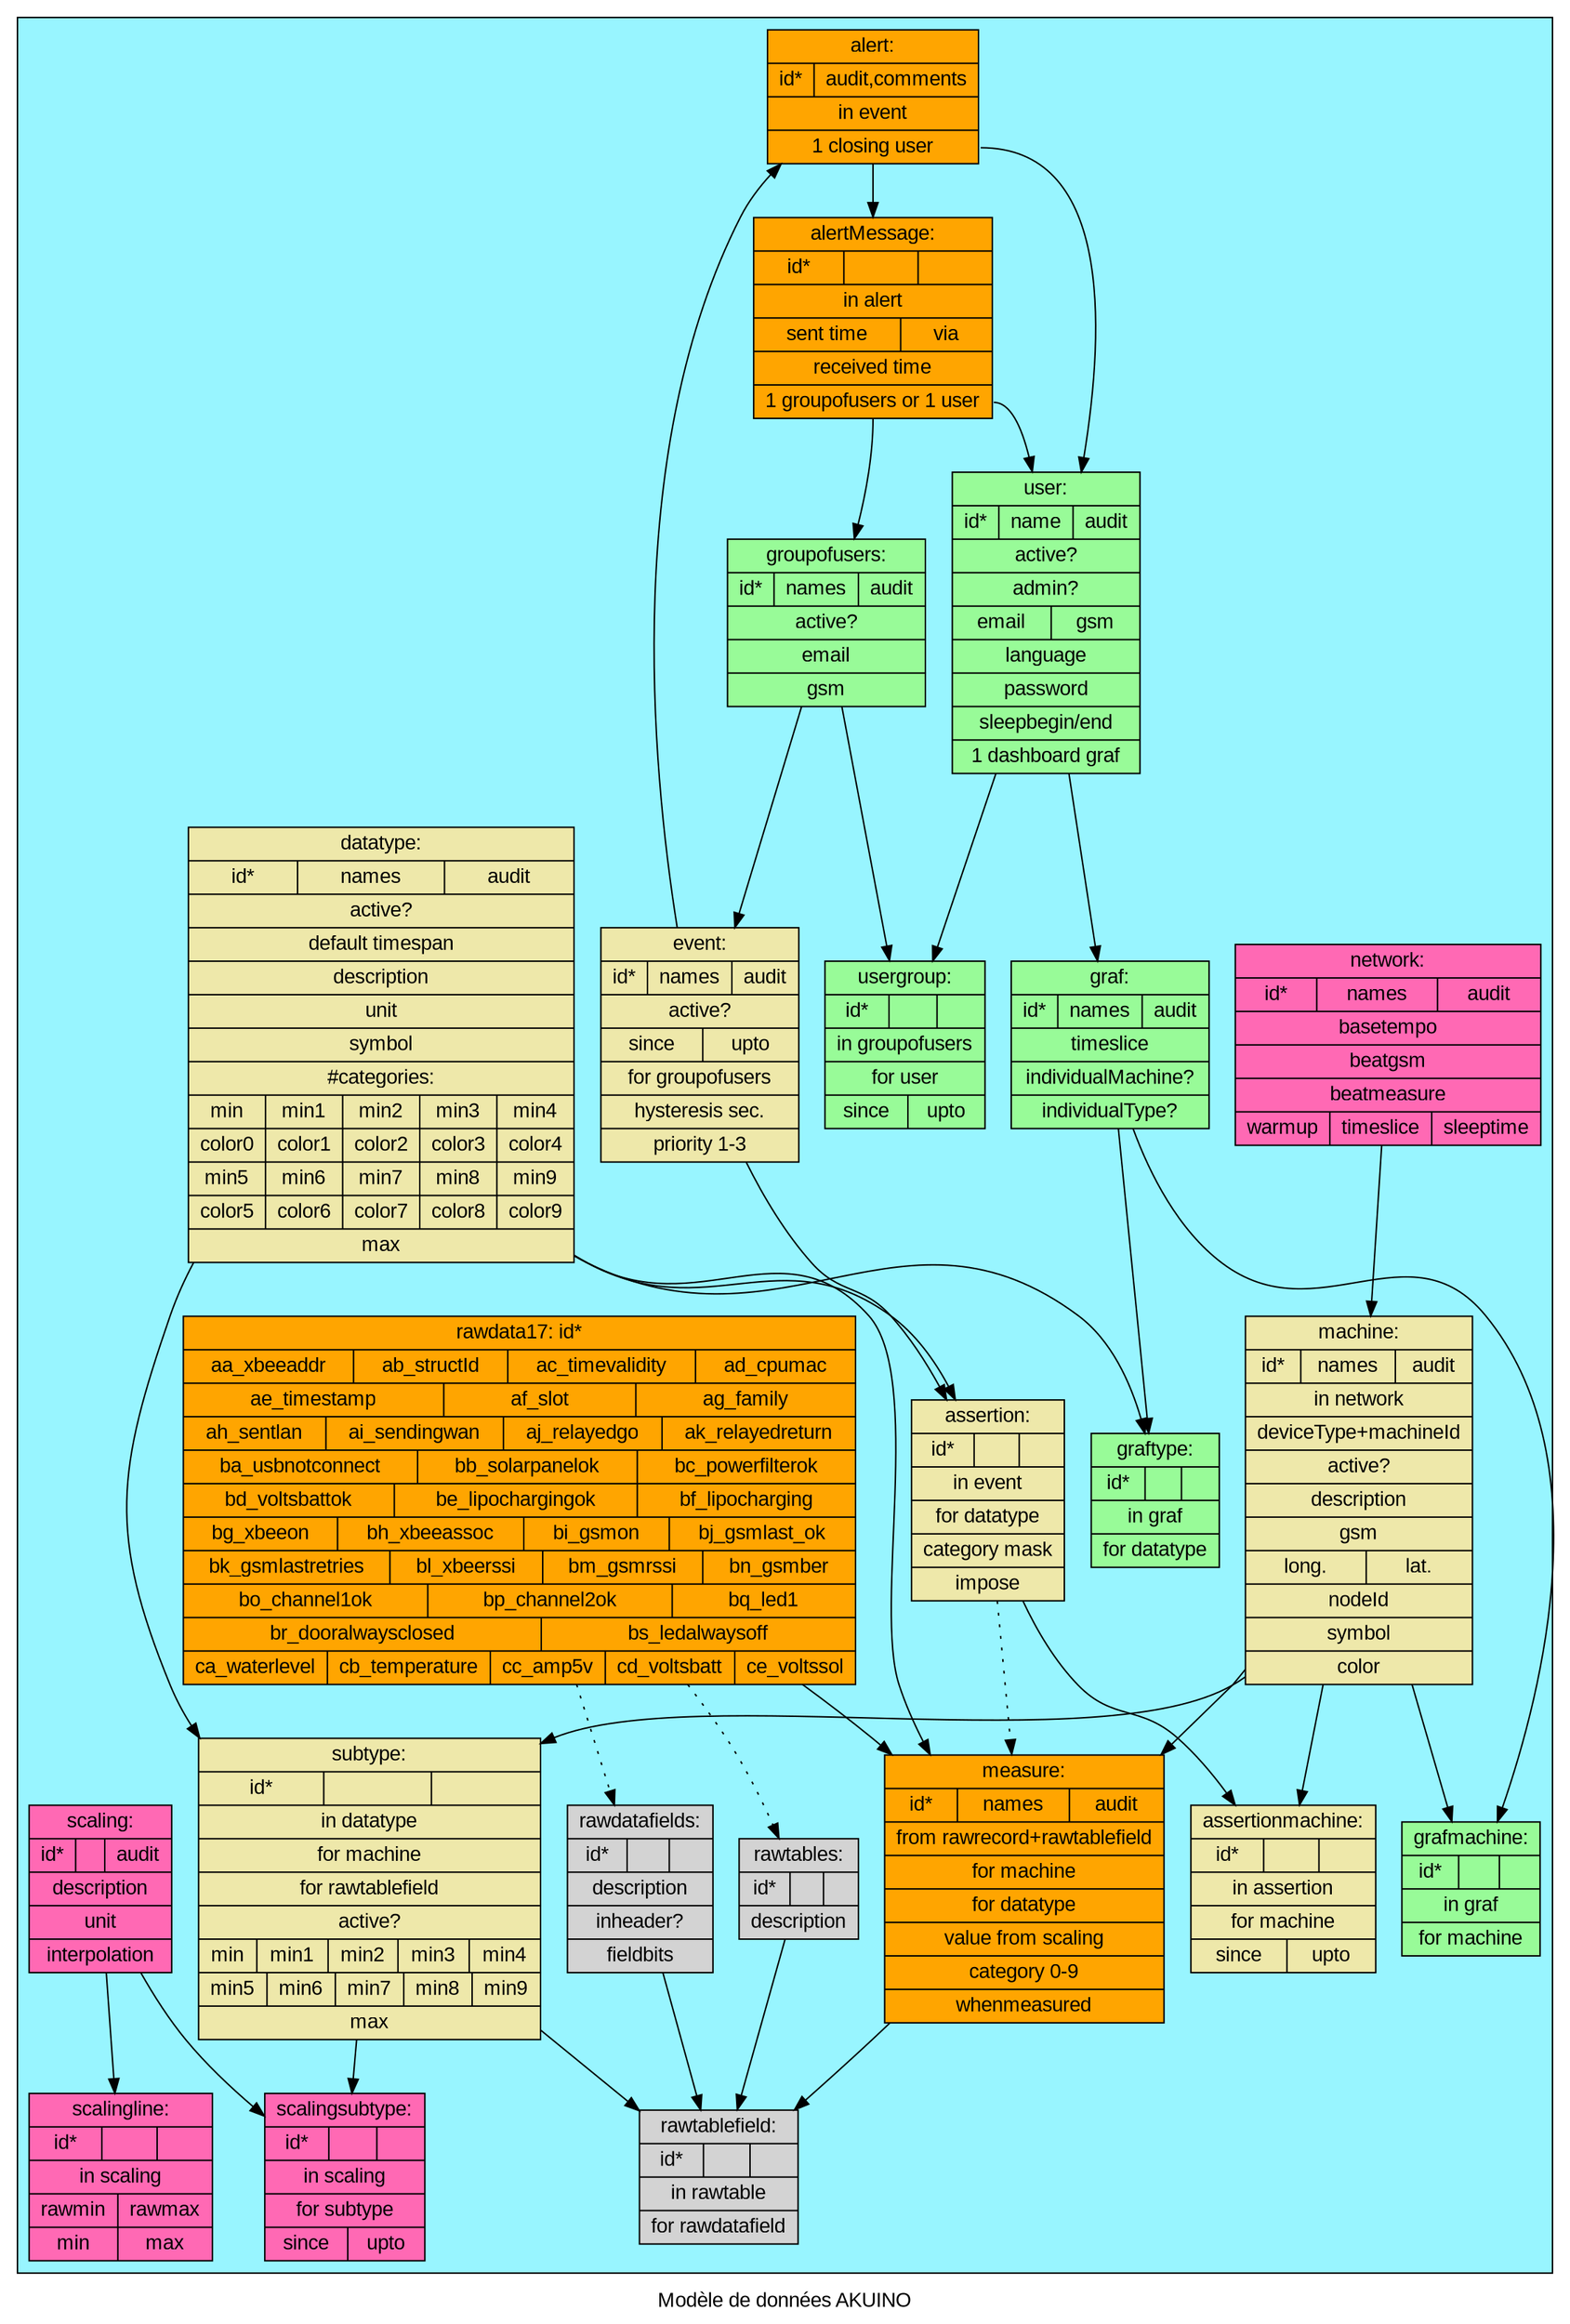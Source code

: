 digraph G {
label="Modèle de données AKUINO";
node [fontname="Arial" shape=record style=filled fillcolor=white];
fontname="Arial";
subgraph cluster_Main{
label="";
bgcolor=cadetblue1;
  alert[label="{alert:|{id*|audit,comments}|in event|<user>1 closing user}" fillcolor=orange];
	alertMessage[label="{alertMessage:|{id*||}|in alert|{sent time|via}|received time|<user>1 groupofusers or 1 user}" fillcolor=orange];
/*
	audit[label="{audit:|id*|via|whenchanged|whochanged|whychanged}" fillcolor=cornsilk3];
	auditalert[label="{auditalert:|audit|id*|whatchanged}" fillcolor=cornsilk3];
	auditgraf[label="{auditgraf:|audit|id*|whatchanged}" fillcolor=cornsilk3];
	auditgroup[label="{auditgroup:|audit|id*|whatchanged}" fillcolor=cornsilk3];
	auditmachine[label="{auditmachine:|audit|id*|whatchanged}" fillcolor=cornsilk3];
	auditnetwork[label="{auditnetwork:|audit|id*|whatchanged}" fillcolor=cornsilk3];
	auditscaling[label="{auditscaling:|audit|id*|whatchanged}" fillcolor=cornsilk3];
	audittype[label="{audittype:|audit|id*|whatchanged}" fillcolor=cornsilk3];
	audituser[label="{audituser:|audit|id*|whatchanged}" fillcolor=cornsilk3];
	auditmeasure to track manual setting changes
*/
	datatype[label="{datatype:|{id*|names|audit}|active?|default timespan|description|unit|symbol|#categories:|{{min|color0}|{min1|color1}|{min2|color2}|{min3|color3}|{min4|color4}}|{{min5|color5}|{min6|color6}|{min7|color7}|{min8|color8}|{min9|color9}}|max}" fillcolor=palegoldenrod];
	event[label="{event:|{id*|names|audit}|active?|{since|upto}|for groupofusers|hysteresis sec.|priority 1-3}" fillcolor=palegoldenrod];
	graf[label="{graf:|{id*|names|audit}|timeslice|individualMachine?|individualType?}" fillcolor=palegreen];
	groupofusers[label="{groupofusers:|{id*|names|audit}|active?|email|gsm}" fillcolor=palegreen];
	machine[label="{machine:|{id*|names|audit}|in network|deviceType+machineId|active?|description|gsm|{long.|lat.}|nodeId|symbol|color}" fillcolor=palegoldenrod];
	measure[label="{measure:|{id*|names|audit}|from rawrecord+rawtablefield|for machine|for datatype|value from scaling|category 0-9|whenmeasured}" fillcolor=orange];
	measure -> rawtablefield
/*
	nameevent[label="{nameevent:|id*|language|name|owner|since}" fillcolor=darkolivegreen1];
	namegraf[label="{namegraf:|id*|language|name|owner|since}" fillcolor=darkolivegreen1];
	namegroup[label="{namegroup:|id*|language|name|owner|since}" fillcolor=darkolivegreen1];
	namemachine[label="{namemachine:|id*|language|name|owner|since}" fillcolor=darkolivegreen1];
	namemeasure[label="{namemeasure:|id*|language|name|owner|since}" fillcolor=darkolivegreen1];
	namenetwork[label="{namenetwork:|id*|language|name|owner|since}" fillcolor=darkolivegreen1];
	nametype[label="{nametype:|id*|language|name|owner|since}" fillcolor=darkolivegreen1];
*/
	network[label="{network:|{id*|names|audit}|basetempo|beatgsm|beatmeasure|{warmup|timeslice|sleeptime}}" fillcolor=hotpink];
	rawtables[label="{rawtables:|{id*| | }|description}" fillcolor=lightgrey];
	rawdatafields[label="{rawdatafields:|{id*| | }|description|inheader?|fieldbits}" fillcolor=lightgrey];
	rawtablefield[label="{rawtablefield:|{id*| | }|in rawtable|for rawdatafield}" fillcolor=lightgrey];
	rawtables->rawtablefield;
	rawdatafields->rawtablefield;
	rawdata17[label="{rawdata17:  id* |{aa_xbeeaddr|ab_structId|ac_timevalidity|ad_cpumac}|{ae_timestamp|af_slot|ag_family}|{ah_sentlan|ai_sendingwan|aj_relayedgo|ak_relayedreturn}|{ba_usbnotconnect|bb_solarpanelok|bc_powerfilterok}|{bd_voltsbattok|be_lipochargingok|bf_lipocharging}|{bg_xbeeon|bh_xbeeassoc|bi_gsmon|bj_gsmlast_ok}|{bk_gsmlastretries|bl_xbeerssi|bm_gsmrssi|bn_gsmber}|{bo_channel1ok|bp_channel2ok|bq_led1}|{br_dooralwaysclosed|bs_ledalwaysoff}|{ca_waterlevel|cb_temperature|cc_amp5v|cd_voltsbatt|ce_voltssol}}" fillcolor=orange];
	scaling[label="{scaling:|{id*||audit}|description|unit|interpolation}" fillcolor=hotpink];
	scalingline[label="{scalingline:|{id*||}|in scaling|{rawmin|rawmax}|{min|max}}" fillcolor=hotpink];
	subtype[label="{subtype:|{id*||}|in datatype|for machine|for rawtablefield|active?|{min|min1|min2|min3|min4}|{min5|min6|min7|min8|min9}|max}" fillcolor=palegoldenrod];
	assertion[label="{assertion:|{id*||}|in event|for datatype|category mask|impose}" fillcolor=palegoldenrod];
	user[label="{user:|{id*|name|audit}|active?|admin?|{email|gsm}|language|password|{sleepbegin/end}|1 dashboard graf}" fillcolor=palegreen];
	usergroup[label="{usergroup:|{id*||}|in groupofusers|for user|{since|upto}}" fillcolor=palegreen];
scalingsubtype[label="{scalingsubtype:|{id*||}|in scaling|for subtype|{since|upto}}" fillcolor=hotpink];
assertionmachine[label="{assertionmachine:|{id*||}|in assertion|for machine|{since|upto}}" fillcolor=palegoldenrod];
//alert -> auditalert[weight=2]; //source="id" target="whatchanged"
alert:user -> user; //source="closinguser" target="id"
alert -> alertMessage;
event -> alert;
/*
auditalert -> audit; //source="audit" target="id"
auditgraf -> audit; //source="audit" target="id"
auditgroup -> audit; //source="audit" target="id"
auditmachine -> audit; //source="audit" target="id"
auditnetwork -> audit; //source="audit" target="id"
auditscaling -> audit; //source="audit" target="id"
audittype -> audit; //source="audit" target="id"
audituser -> audit; //source="audit" target="id"
*/
datatype -> subtype; //source="id" target="datatype"
//datatype -> audittype[weight=2]; //source="id" target="whatchanged"
datatype -> measure; //source="id" target="datatype"
//datatype -> nametype[weight=3]; //source="id" target="owner"
event -> assertion;
//event -> nameevent[weight=3]; //source="id" target="owner"
//graf -> namegraf[weight=3]; //source="id" target="owner"
//graf -> auditgraf[weight=2]; //source="id" target="owner"
user -> graf;
//groupofusers -> auditgroup[weight=2]; //source="id" target="whatchanged"
//groupofusers -> namegroup[weight=3]; //source="id" target="owner"
//machine -> auditmachine[weight=2]; //source="id" target="whatchanged"
machine -> measure; //source="id" target="machine"
//machine -> namemachine[weight=3]; //source="id" target="owner"
machine -> subtype; //source="id" target="machine"
//measure -> namemeasure[weight=3]; //source="id" target="owner"
//network -> namenetwork[weight=3]; //source="id" target="owner"
//network -> auditnetwork[weight=2]; //source="id" target="whatchanged"
network -> machine; //source="id" target="owner"
subtype -> scalingsubtype;
scaling -> scalingsubtype;
scaling -> scalingline; //source="id" target="owner"
//scaling -> auditscaling; //source="id" target="whatchanged"
//user -> audit; //source="id" target="whochanged"
//user -> audituser[weight=2]; //source="id" target="whatchanged"
user -> usergroup;
alertMessage:user -> user;
groupofusers -> usergroup;
groupofusers -> event;
alertMessage:user->groupofusers;
datatype->assertion;
assertion -> assertionmachine;
machine->assertionmachine;
assertion->measure[style=dotted];
rawdata17->measure;
rawdata17->rawtables[style=dotted];
rawdata17->rawdatafields[style=dotted];
graftype[label="{graftype:|{id*||}|in graf|for datatype}" fillcolor=palegreen];
subtype->rawtablefield;
grafmachine[label="{grafmachine:|{id*||}|in graf|for machine}" fillcolor=palegreen];
graf -> grafmachine;
graf -> graftype;
datatype->graftype;
machine->grafmachine;
}
}
